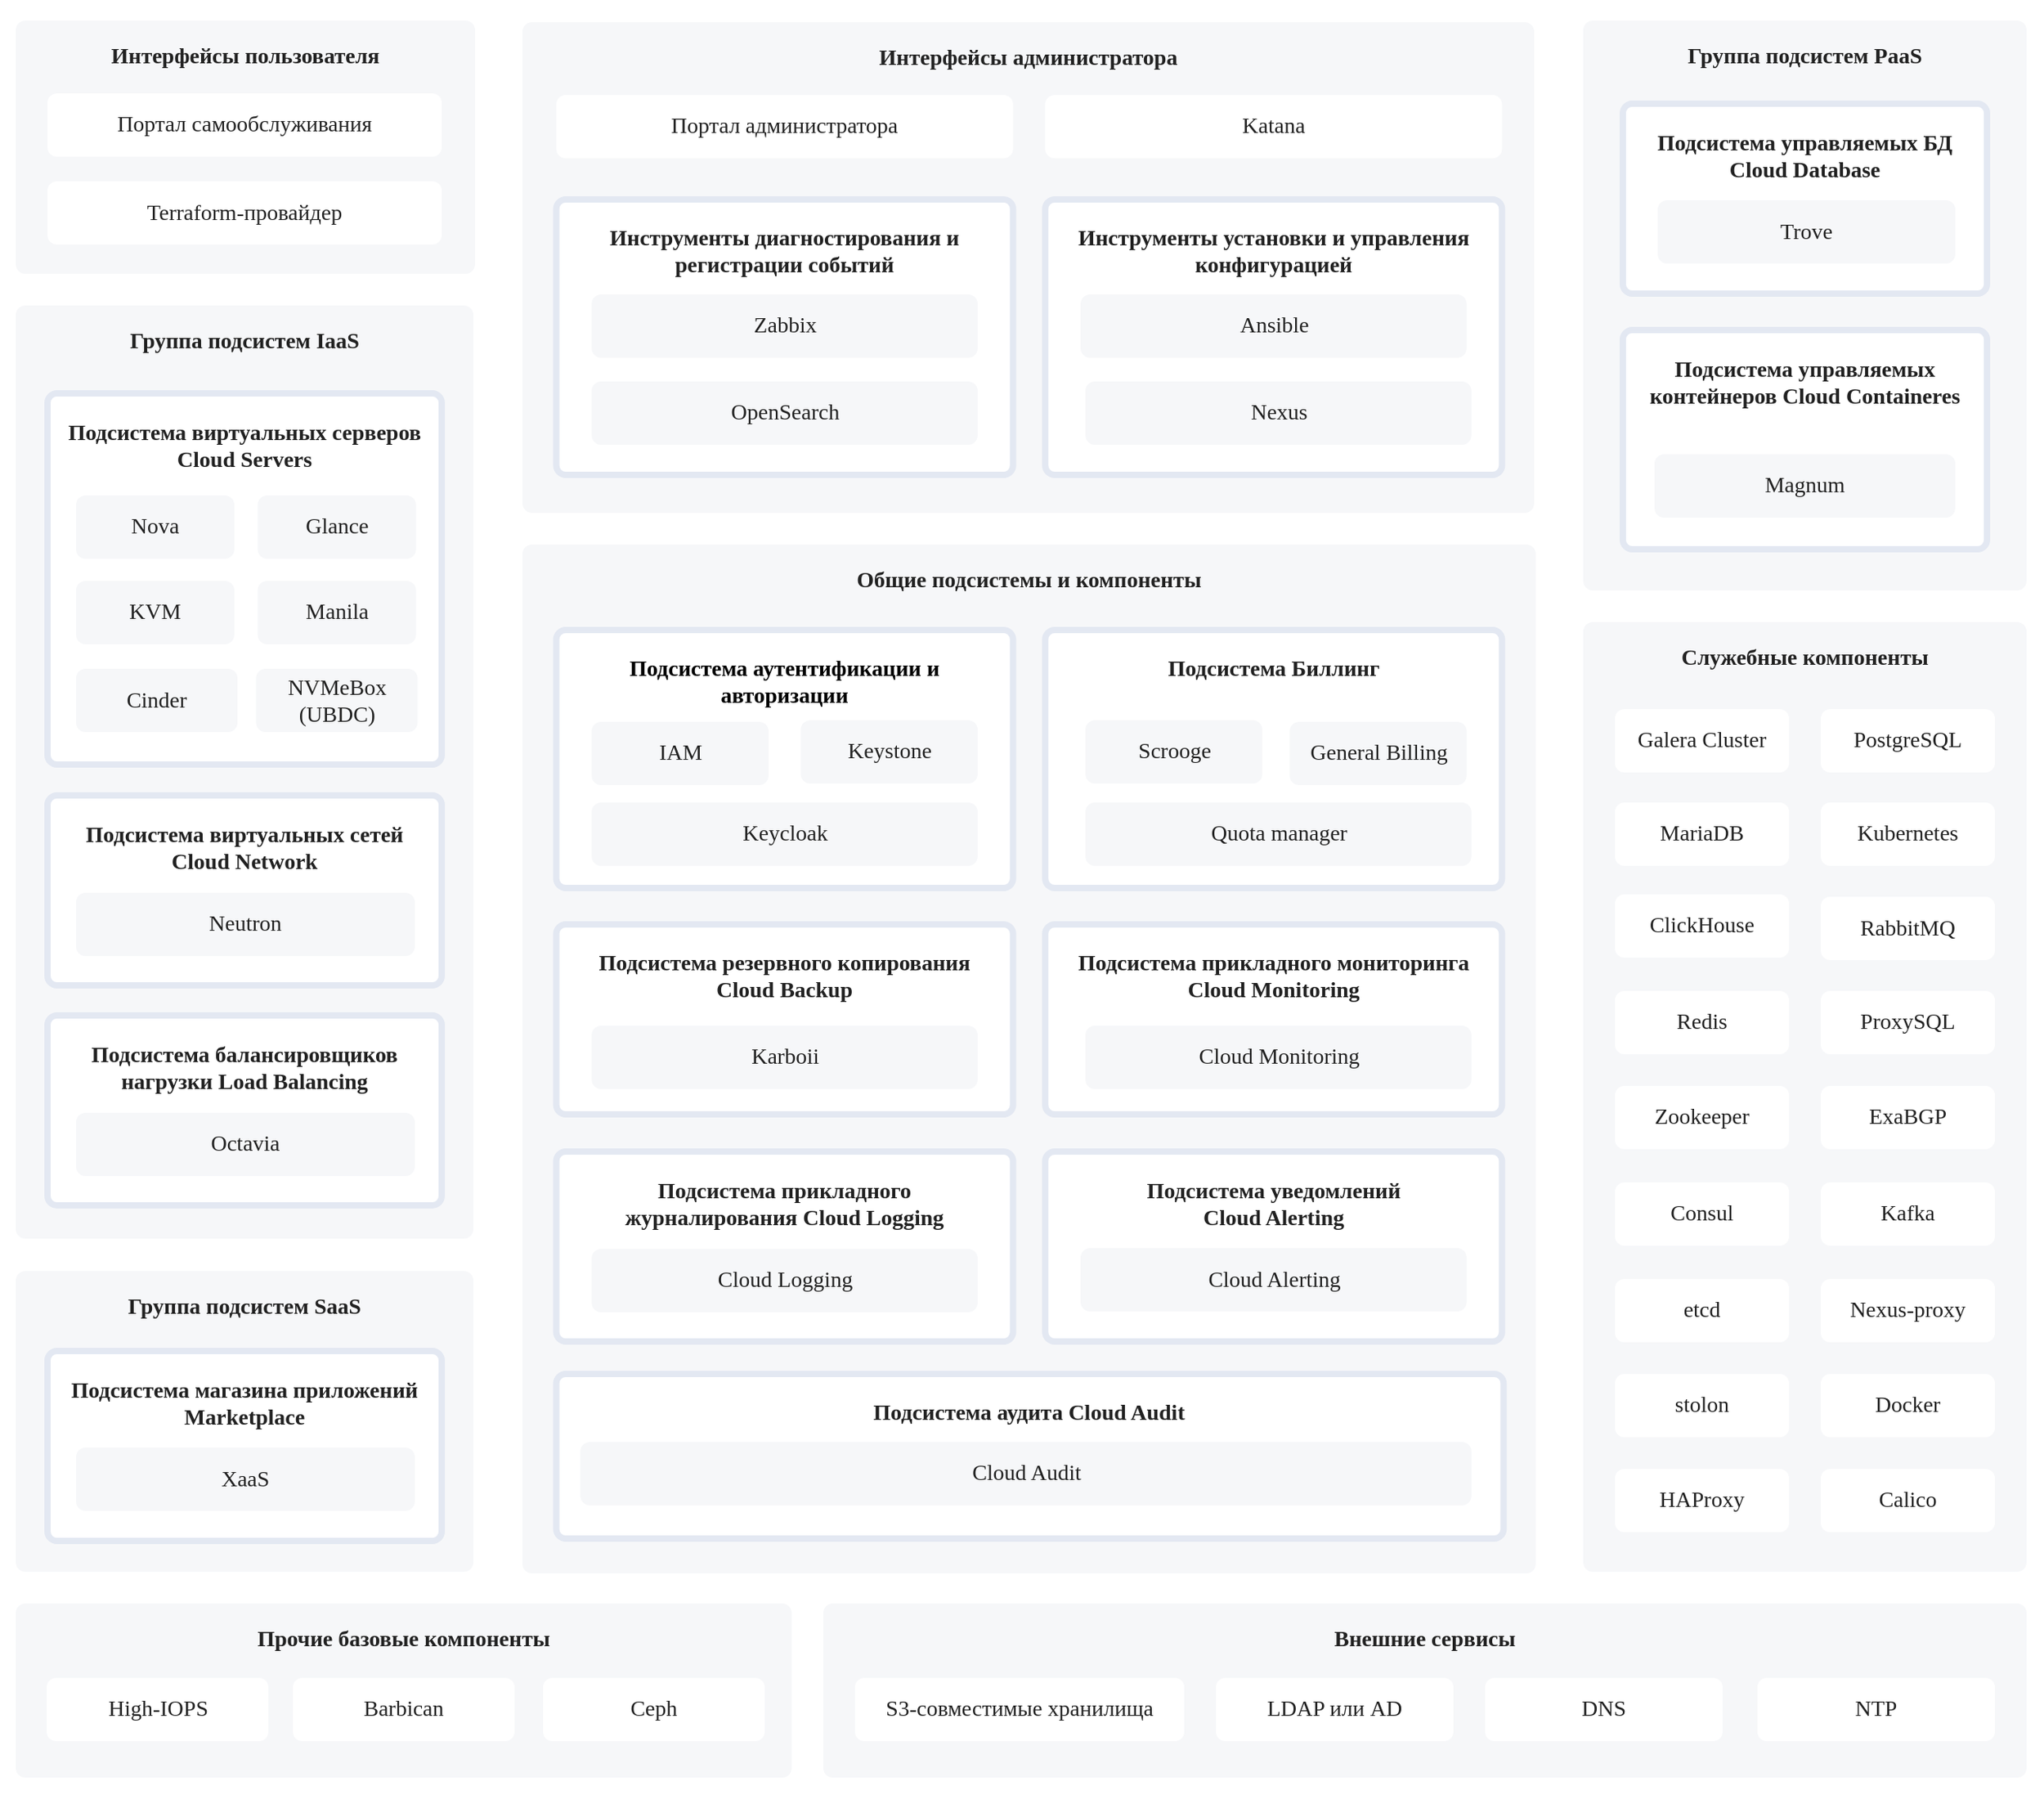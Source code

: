 <mxfile version="26.2.2">
  <diagram name="arch_subsystem" id="bEgJIQBJB0ulJ25TQlFj">
    <mxGraphModel dx="2091" dy="976" grid="1" gridSize="10" guides="1" tooltips="1" connect="1" arrows="1" fold="1" page="1" pageScale="1" pageWidth="827" pageHeight="1169" math="0" shadow="0">
      <root>
        <mxCell id="0" />
        <mxCell id="1" parent="0" />
        <mxCell id="M0U_fAPRPe3ntOn6uzl1-1" value="" style="rounded=1;whiteSpace=wrap;html=1;fontFamily=VK Sans Display;strokeColor=none;arcsize=12;fillColor=#FFFFFF;spacing=0;spacingTop=12;spacingBottom=12;arcSize=12;absoluteArcSize=1;fontSize=14;fontColor=#212121;" parent="1" vertex="1">
          <mxGeometry x="-820" y="27" width="1290" height="1133" as="geometry" />
        </mxCell>
        <mxCell id="M0U_fAPRPe3ntOn6uzl1-3" value="&lt;font style=&quot;font-size: 14px;&quot;&gt;Группа подсистем PaaS&lt;/font&gt;" style="rounded=1;whiteSpace=wrap;html=1;fontFamily=VK Sans Display;strokeColor=none;arcSize=12;fillColor=#F6F7F9;spacing=10;verticalAlign=top;spacingTop=0;spacingLeft=0;spacingBottom=0;fontStyle=1;arcSize=12;absoluteArcSize=1;fontColor=#212121;fontSize=14;" parent="1" vertex="1">
          <mxGeometry x="180" y="40" width="280" height="360" as="geometry" />
        </mxCell>
        <mxCell id="M0U_fAPRPe3ntOn6uzl1-5" value="Служебные компоненты" style="rounded=1;whiteSpace=wrap;html=1;fontFamily=VK Sans Display;strokeColor=none;arcSize=12;fillColor=#F6F7F9;spacing=10;verticalAlign=top;spacingTop=0;spacingLeft=0;spacingBottom=0;fontStyle=1;arcSize=12;absoluteArcSize=1;fontColor=#212121;fontSize=14;" parent="1" vertex="1">
          <mxGeometry x="180" y="420" width="280" height="600" as="geometry" />
        </mxCell>
        <mxCell id="M0U_fAPRPe3ntOn6uzl1-6" value="Подсистема управляемых контейнеров Cloud Containeres" style="rounded=1;whiteSpace=wrap;html=1;fontFamily=VK Sans Display;strokeColor=#E3E8F2;arcSize=12;fillColor=#FFF;spacing=12;verticalAlign=top;spacingTop=0;strokeWidth=4;spacingLeft=0;spacingBottom=0;fontStyle=1;absoluteArcSize=1;fontColor=#212121;fontSize=14;" parent="1" vertex="1">
          <mxGeometry x="205" y="235.5" width="230" height="138.5" as="geometry" />
        </mxCell>
        <mxCell id="M0U_fAPRPe3ntOn6uzl1-7" value="Magnum" style="rounded=1;whiteSpace=wrap;html=1;fontFamily=VK Sans Display;strokeColor=none;arcsize=12;fillColor=#F6F7F9;spacing=0;spacingTop=12;spacingBottom=12;arcSize=12;absoluteArcSize=1;fontColor=#212121;fontSize=14;" parent="1" vertex="1">
          <mxGeometry x="225" y="314" width="190" height="40" as="geometry" />
        </mxCell>
        <mxCell id="M0U_fAPRPe3ntOn6uzl1-8" value="&lt;font style=&quot;font-size: 14px;&quot;&gt;Подсистема управляемых БД Cloud Database&lt;/font&gt;" style="rounded=1;whiteSpace=wrap;html=1;fontFamily=VK Sans Display;strokeColor=#E3E8F2;arcSize=12;fillColor=#FFF;spacing=12;verticalAlign=top;spacingTop=0;strokeWidth=4;spacingLeft=0;spacingBottom=0;fontStyle=1;absoluteArcSize=1;fontColor=#212121;fontSize=14;" parent="1" vertex="1">
          <mxGeometry x="205" y="92.5" width="230" height="120" as="geometry" />
        </mxCell>
        <mxCell id="M0U_fAPRPe3ntOn6uzl1-9" value="Trove" style="rounded=1;whiteSpace=wrap;html=1;fontFamily=VK Sans Display;strokeColor=none;arcsize=12;fillColor=#F6F7F9;spacing=0;spacingTop=12;spacingBottom=12;arcSize=12;absoluteArcSize=1;fontColor=#212121;fontSize=14;" parent="1" vertex="1">
          <mxGeometry x="227" y="153.5" width="188" height="40" as="geometry" />
        </mxCell>
        <mxCell id="M0U_fAPRPe3ntOn6uzl1-47" value="Внешние сервисы" style="rounded=1;whiteSpace=wrap;html=1;fontFamily=VK Sans Display;strokeColor=none;arcsize=12;fillColor=#F6F7F9;spacing=10;verticalAlign=top;spacingTop=0;spacingLeft=0;spacingRight=0;fontStyle=1;arcSize=12;absoluteArcSize=1;fontColor=#212121;fontSize=14;" parent="1" vertex="1">
          <mxGeometry x="-300" y="1040" width="760" height="110" as="geometry" />
        </mxCell>
        <mxCell id="M0U_fAPRPe3ntOn6uzl1-48" value="S3-совместимые хранилища" style="rounded=1;whiteSpace=wrap;html=1;fontFamily=VK Sans Display;strokeColor=none;arcsize=12;fillColor=#FFFFFF;spacing=0;spacingTop=12;spacingBottom=12;arcSize=12;absoluteArcSize=1;fontColor=#212121;fontSize=14;" parent="1" vertex="1">
          <mxGeometry x="-280" y="1087" width="208" height="40" as="geometry" />
        </mxCell>
        <mxCell id="M0U_fAPRPe3ntOn6uzl1-49" value="DNS" style="rounded=1;whiteSpace=wrap;html=1;fontFamily=VK Sans Display;strokeColor=none;arcsize=12;fillColor=#FFF;spacing=0;spacingTop=12;spacingBottom=12;arcSize=12;absoluteArcSize=1;fontColor=#212121;fontSize=14;" parent="1" vertex="1">
          <mxGeometry x="118" y="1087" width="150" height="40" as="geometry" />
        </mxCell>
        <mxCell id="M0U_fAPRPe3ntOn6uzl1-50" value="NTP" style="rounded=1;whiteSpace=wrap;html=1;fontFamily=VK Sans Display;strokeColor=none;arcsize=12;fillColor=#FFF;spacing=0;spacingTop=12;spacingBottom=12;arcSize=12;absoluteArcSize=1;fontColor=#212121;fontSize=14;" parent="1" vertex="1">
          <mxGeometry x="290" y="1087" width="150" height="40" as="geometry" />
        </mxCell>
        <mxCell id="M0U_fAPRPe3ntOn6uzl1-51" value="LDAP или AD" style="rounded=1;whiteSpace=wrap;html=1;fontFamily=VK Sans Display;strokeColor=none;arcsize=12;fillColor=#FFF;spacing=0;spacingTop=12;spacingBottom=12;arcSize=12;absoluteArcSize=1;fontColor=#212121;fontSize=14;" parent="1" vertex="1">
          <mxGeometry x="-52" y="1087" width="150" height="40" as="geometry" />
        </mxCell>
        <mxCell id="HSCpjx_1kupob3eywiSW-16" value="Galera Cluster" style="rounded=1;whiteSpace=wrap;html=1;fontFamily=VK Sans Display;strokeColor=none;arcsize=12;fillColor=#FFF;spacing=0;spacingTop=12;spacingBottom=12;arcSize=12;absoluteArcSize=1;fontColor=#212121;fontSize=14;" parent="1" vertex="1">
          <mxGeometry x="200" y="475" width="110" height="40" as="geometry" />
        </mxCell>
        <mxCell id="HSCpjx_1kupob3eywiSW-17" value="MariaDB" style="rounded=1;whiteSpace=wrap;html=1;fontFamily=VK Sans Display;strokeColor=none;arcsize=12;fillColor=#FFF;spacing=0;spacingTop=12;spacingBottom=12;arcSize=12;absoluteArcSize=1;fontColor=#212121;fontSize=14;" parent="1" vertex="1">
          <mxGeometry x="200" y="534" width="110" height="40" as="geometry" />
        </mxCell>
        <mxCell id="HSCpjx_1kupob3eywiSW-18" value="Kubernetes" style="rounded=1;whiteSpace=wrap;html=1;fontFamily=VK Sans Display;strokeColor=none;arcsize=12;fillColor=#FFF;spacing=0;spacingTop=12;spacingBottom=12;arcSize=12;absoluteArcSize=1;fontColor=#212121;fontSize=14;" parent="1" vertex="1">
          <mxGeometry x="330" y="534" width="110" height="40" as="geometry" />
        </mxCell>
        <mxCell id="HSCpjx_1kupob3eywiSW-19" value="PostgreSQL" style="rounded=1;whiteSpace=wrap;html=1;fontFamily=VK Sans Display;strokeColor=none;arcsize=12;fillColor=#FFF;spacing=0;spacingTop=12;spacingBottom=12;arcSize=12;absoluteArcSize=1;fontColor=#212121;fontSize=14;" parent="1" vertex="1">
          <mxGeometry x="330" y="475" width="110" height="40" as="geometry" />
        </mxCell>
        <mxCell id="HSCpjx_1kupob3eywiSW-20" value="ProxySQL" style="rounded=1;whiteSpace=wrap;html=1;fontFamily=VK Sans Display;strokeColor=none;arcsize=12;fillColor=#FFF;spacing=0;spacingTop=12;spacingBottom=12;arcSize=12;absoluteArcSize=1;fontColor=#212121;fontSize=14;" parent="1" vertex="1">
          <mxGeometry x="330" y="653" width="110" height="40" as="geometry" />
        </mxCell>
        <mxCell id="HSCpjx_1kupob3eywiSW-21" value="ExaBGP" style="rounded=1;whiteSpace=wrap;html=1;fontFamily=VK Sans Display;strokeColor=none;arcsize=12;fillColor=#FFF;spacing=0;spacingTop=12;spacingBottom=12;arcSize=12;absoluteArcSize=1;fontColor=#212121;fontSize=14;" parent="1" vertex="1">
          <mxGeometry x="330" y="713" width="110" height="40" as="geometry" />
        </mxCell>
        <mxCell id="HSCpjx_1kupob3eywiSW-22" value="ClickHouse" style="rounded=1;whiteSpace=wrap;html=1;fontFamily=VK Sans Display;strokeColor=none;arcsize=12;fillColor=#FFF;spacing=0;spacingTop=12;spacingBottom=12;arcSize=12;absoluteArcSize=1;fontColor=#212121;fontSize=14;" parent="1" vertex="1">
          <mxGeometry x="200" y="592" width="110" height="40" as="geometry" />
        </mxCell>
        <mxCell id="HSCpjx_1kupob3eywiSW-23" value="Redis" style="rounded=1;whiteSpace=wrap;html=1;fontFamily=VK Sans Display;strokeColor=none;arcsize=12;fillColor=#FFF;spacing=0;spacingTop=12;spacingBottom=12;arcSize=12;absoluteArcSize=1;fontColor=#212121;fontSize=14;" parent="1" vertex="1">
          <mxGeometry x="200" y="653" width="110" height="40" as="geometry" />
        </mxCell>
        <mxCell id="HSCpjx_1kupob3eywiSW-25" value="stolon" style="rounded=1;whiteSpace=wrap;html=1;fontFamily=VK Sans Display;strokeColor=none;arcsize=12;fillColor=#FFF;spacing=0;spacingTop=12;spacingBottom=12;arcSize=12;absoluteArcSize=1;fontColor=#212121;fontSize=14;" parent="1" vertex="1">
          <mxGeometry x="200" y="895" width="110" height="40" as="geometry" />
        </mxCell>
        <mxCell id="HSCpjx_1kupob3eywiSW-26" value="RabbitMQ" style="rounded=1;whiteSpace=wrap;html=1;fontFamily=VK Sans Display;strokeColor=none;arcsize=12;fillColor=#FFF;spacing=0;spacingTop=12;spacingBottom=12;arcSize=12;absoluteArcSize=1;fontColor=#212121;fontSize=14;" parent="1" vertex="1">
          <mxGeometry x="330" y="593.5" width="110" height="40" as="geometry" />
        </mxCell>
        <mxCell id="HSCpjx_1kupob3eywiSW-27" value="Kafka" style="rounded=1;whiteSpace=wrap;html=1;fontFamily=VK Sans Display;strokeColor=none;arcsize=12;fillColor=#FFF;spacing=0;spacingTop=12;spacingBottom=12;arcSize=12;absoluteArcSize=1;fontColor=#212121;fontSize=14;" parent="1" vertex="1">
          <mxGeometry x="330" y="774" width="110" height="40" as="geometry" />
        </mxCell>
        <mxCell id="HSCpjx_1kupob3eywiSW-28" value="etcd" style="rounded=1;whiteSpace=wrap;html=1;fontFamily=VK Sans Display;strokeColor=none;arcsize=12;fillColor=#FFF;spacing=0;spacingTop=12;spacingBottom=12;arcSize=12;absoluteArcSize=1;fontColor=#212121;fontSize=14;" parent="1" vertex="1">
          <mxGeometry x="200" y="835" width="110" height="40" as="geometry" />
        </mxCell>
        <mxCell id="HSCpjx_1kupob3eywiSW-29" value="Zookeeper" style="rounded=1;whiteSpace=wrap;html=1;fontFamily=VK Sans Display;strokeColor=none;arcsize=12;fillColor=#FFF;spacing=0;spacingTop=12;spacingBottom=12;arcSize=12;absoluteArcSize=1;fontColor=#212121;fontSize=14;" parent="1" vertex="1">
          <mxGeometry x="200" y="713" width="110" height="40" as="geometry" />
        </mxCell>
        <mxCell id="HSCpjx_1kupob3eywiSW-30" value="Consul" style="rounded=1;whiteSpace=wrap;html=1;fontFamily=VK Sans Display;strokeColor=none;arcsize=12;fillColor=#FFF;spacing=0;spacingTop=12;spacingBottom=12;arcSize=12;absoluteArcSize=1;fontColor=#212121;fontSize=14;" parent="1" vertex="1">
          <mxGeometry x="200" y="774" width="110" height="40" as="geometry" />
        </mxCell>
        <mxCell id="HSCpjx_1kupob3eywiSW-31" value="Calico" style="rounded=1;whiteSpace=wrap;html=1;fontFamily=VK Sans Display;strokeColor=none;arcsize=12;fillColor=#FFF;spacing=0;spacingTop=12;spacingBottom=12;arcSize=12;absoluteArcSize=1;fontColor=#212121;fontSize=14;" parent="1" vertex="1">
          <mxGeometry x="330" y="955" width="110" height="40" as="geometry" />
        </mxCell>
        <mxCell id="HSCpjx_1kupob3eywiSW-32" value="HAProxy" style="rounded=1;whiteSpace=wrap;html=1;fontFamily=VK Sans Display;strokeColor=none;arcsize=12;fillColor=#FFF;spacing=0;spacingTop=12;spacingBottom=12;arcSize=12;absoluteArcSize=1;fontColor=#212121;fontSize=14;" parent="1" vertex="1">
          <mxGeometry x="200" y="955" width="110" height="40" as="geometry" />
        </mxCell>
        <mxCell id="HSCpjx_1kupob3eywiSW-33" value="Nexus-proxy" style="rounded=1;whiteSpace=wrap;html=1;fontFamily=VK Sans Display;strokeColor=none;arcsize=12;fillColor=#FFF;spacing=0;spacingTop=12;spacingBottom=12;arcSize=12;absoluteArcSize=1;fontColor=#212121;fontSize=14;" parent="1" vertex="1">
          <mxGeometry x="330" y="835" width="110" height="40" as="geometry" />
        </mxCell>
        <mxCell id="HSCpjx_1kupob3eywiSW-34" value="Docker" style="rounded=1;whiteSpace=wrap;html=1;fontFamily=VK Sans Display;strokeColor=none;arcsize=12;fillColor=#FFF;spacing=0;spacingTop=12;spacingBottom=12;arcSize=12;absoluteArcSize=1;fontColor=#212121;fontSize=14;" parent="1" vertex="1">
          <mxGeometry x="330" y="895" width="110" height="40" as="geometry" />
        </mxCell>
        <mxCell id="HSCpjx_1kupob3eywiSW-36" value="Прочие базовые компоненты" style="rounded=1;whiteSpace=wrap;html=1;fontFamily=VK Sans Display;strokeColor=none;arcsize=12;fillColor=#F6F7F9;spacing=10;verticalAlign=top;spacingTop=0;spacingLeft=0;spacingRight=0;fontStyle=1;arcSize=12;absoluteArcSize=1;fontColor=#212121;fontSize=14;" parent="1" vertex="1">
          <mxGeometry x="-810" y="1040" width="490" height="110" as="geometry" />
        </mxCell>
        <mxCell id="HSCpjx_1kupob3eywiSW-38" value="Ceph" style="rounded=1;whiteSpace=wrap;html=1;fontFamily=VK Sans Display;strokeColor=none;arcsize=12;fillColor=#FFF;spacing=0;spacingTop=12;spacingBottom=12;arcSize=12;absoluteArcSize=1;fontColor=#212121;fontSize=14;" parent="1" vertex="1">
          <mxGeometry x="-477" y="1087" width="140" height="40" as="geometry" />
        </mxCell>
        <mxCell id="HSCpjx_1kupob3eywiSW-39" value="Barbican" style="rounded=1;whiteSpace=wrap;html=1;fontFamily=VK Sans Display;strokeColor=none;arcsize=12;fillColor=#FFF;spacing=0;spacingTop=12;spacingBottom=12;arcSize=12;absoluteArcSize=1;fontColor=#212121;fontSize=14;" parent="1" vertex="1">
          <mxGeometry x="-635" y="1087" width="140" height="40" as="geometry" />
        </mxCell>
        <mxCell id="HSCpjx_1kupob3eywiSW-40" value="High-IOPS" style="rounded=1;whiteSpace=wrap;html=1;fontFamily=VK Sans Display;strokeColor=none;arcsize=12;fillColor=#FFF;spacing=0;spacingTop=12;spacingBottom=12;arcSize=12;absoluteArcSize=1;fontColor=#212121;fontSize=14;" parent="1" vertex="1">
          <mxGeometry x="-790.5" y="1087" width="140" height="40" as="geometry" />
        </mxCell>
        <mxCell id="OGmGw-JFpFQufqQvP5q8-1" value="" style="group" parent="1" vertex="1" connectable="0">
          <mxGeometry x="-810" y="40" width="290" height="980" as="geometry" />
        </mxCell>
        <mxCell id="M0U_fAPRPe3ntOn6uzl1-4" value="&lt;font style=&quot;font-size: 14px;&quot;&gt;Группа подсистем IaaS&lt;/font&gt;" style="rounded=1;whiteSpace=wrap;html=1;fontFamily=VK Sans Display;strokeColor=none;arcSize=12;fillColor=#F6F7F9;spacing=10;verticalAlign=top;spacingTop=0;spacingLeft=0;spacingBottom=0;fontStyle=1;arcSize=12;absoluteArcSize=1;fontColor=#212121;fontSize=14;" parent="OGmGw-JFpFQufqQvP5q8-1" vertex="1">
          <mxGeometry y="180" width="289" height="589.5" as="geometry" />
        </mxCell>
        <mxCell id="M0U_fAPRPe3ntOn6uzl1-10" value="Подсистема виртуальных серверов Cloud Servers" style="rounded=1;whiteSpace=wrap;html=1;fontFamily=VK Sans Display;strokeColor=#E3E8F2;arcSize=12;fillColor=#FFF;spacing=12;verticalAlign=top;spacingTop=0;strokeWidth=4;spacingLeft=0;spacingBottom=0;fontStyle=1;absoluteArcSize=1;fontColor=#212121;fontSize=14;" parent="OGmGw-JFpFQufqQvP5q8-1" vertex="1">
          <mxGeometry x="20" y="235.5" width="249" height="234.5" as="geometry" />
        </mxCell>
        <mxCell id="M0U_fAPRPe3ntOn6uzl1-11" value="Nova" style="rounded=1;whiteSpace=wrap;html=1;fontFamily=VK Sans Display;strokeColor=none;arcsize=12;fillColor=#F6F7F9;spacing=0;spacingTop=12;spacingBottom=12;arcSize=12;absoluteArcSize=1;fontColor=#212121;fontSize=14;" parent="OGmGw-JFpFQufqQvP5q8-1" vertex="1">
          <mxGeometry x="38" y="300" width="100" height="40" as="geometry" />
        </mxCell>
        <mxCell id="M0U_fAPRPe3ntOn6uzl1-12" value="KVM" style="rounded=1;whiteSpace=wrap;html=1;fontFamily=VK Sans Display;strokeColor=none;arcsize=12;fillColor=#F6F7F9;spacing=0;spacingTop=12;spacingBottom=12;arcSize=12;absoluteArcSize=1;fontColor=#212121;fontSize=14;" parent="OGmGw-JFpFQufqQvP5q8-1" vertex="1">
          <mxGeometry x="38" y="354" width="100" height="40" as="geometry" />
        </mxCell>
        <mxCell id="M0U_fAPRPe3ntOn6uzl1-13" value="Подсистема виртуальных сетей Cloud Network" style="rounded=1;whiteSpace=wrap;html=1;fontFamily=VK Sans Display;strokeColor=#E3E8F2;arcSize=12;fillColor=#FFF;spacing=12;verticalAlign=top;spacingTop=0;strokeWidth=4;spacingLeft=0;spacingBottom=0;fontStyle=1;absoluteArcSize=1;fontColor=#212121;fontSize=14;" parent="OGmGw-JFpFQufqQvP5q8-1" vertex="1">
          <mxGeometry x="20" y="489.5" width="249" height="120" as="geometry" />
        </mxCell>
        <mxCell id="M0U_fAPRPe3ntOn6uzl1-14" value="Cinder" style="rounded=1;whiteSpace=wrap;html=1;fontFamily=VK Sans Display;strokeColor=none;arcsize=12;fillColor=#F6F7F9;spacing=0;spacingTop=12;spacingBottom=12;arcSize=12;absoluteArcSize=1;fontColor=#212121;fontSize=14;" parent="OGmGw-JFpFQufqQvP5q8-1" vertex="1">
          <mxGeometry x="38" y="409.5" width="102" height="40" as="geometry" />
        </mxCell>
        <mxCell id="M0U_fAPRPe3ntOn6uzl1-17" value="Подсистема балансировщиков нагрузки Load Balancing" style="rounded=1;whiteSpace=wrap;html=1;fontFamily=VK Sans Display;strokeColor=#E3E8F2;arcSize=12;fillColor=#FFF;spacing=12;verticalAlign=top;spacingTop=0;strokeWidth=4;spacingLeft=0;spacingBottom=0;fontStyle=1;absoluteArcSize=1;fontColor=#212121;fontSize=14;" parent="OGmGw-JFpFQufqQvP5q8-1" vertex="1">
          <mxGeometry x="20" y="628.5" width="249" height="120" as="geometry" />
        </mxCell>
        <mxCell id="M0U_fAPRPe3ntOn6uzl1-18" value="Neutron" style="rounded=1;whiteSpace=wrap;html=1;fontFamily=VK Sans Display;strokeColor=none;arcsize=12;fillColor=#F6F7F9;spacing=0;spacingTop=12;spacingBottom=12;arcSize=12;absoluteArcSize=1;fontColor=#212121;fontSize=14;" parent="OGmGw-JFpFQufqQvP5q8-1" vertex="1">
          <mxGeometry x="38" y="551" width="214" height="40" as="geometry" />
        </mxCell>
        <mxCell id="M0U_fAPRPe3ntOn6uzl1-33" value="&lt;font style=&quot;font-size: 14px;&quot;&gt;Интерфейсы пользователя&lt;/font&gt;" style="rounded=1;whiteSpace=wrap;html=1;fontFamily=VK Sans Display;strokeColor=none;arcSize=12;fillColor=#F6F7F9;spacing=10;verticalAlign=top;spacingTop=0;spacingLeft=0;spacingBottom=0;fontStyle=1;arcSize=12;absoluteArcSize=1;fontColor=#212121;fontSize=14;" parent="OGmGw-JFpFQufqQvP5q8-1" vertex="1">
          <mxGeometry width="290" height="160" as="geometry" />
        </mxCell>
        <mxCell id="M0U_fAPRPe3ntOn6uzl1-35" value="Портал самообслуживания" style="rounded=1;whiteSpace=wrap;html=1;fontFamily=VK Sans Display;strokeColor=none;arcsize=12;fillColor=#FFFFFF;spacing=0;spacingTop=12;spacingBottom=12;arcSize=12;absoluteArcSize=1;fontColor=#212121;fontSize=14;" parent="OGmGw-JFpFQufqQvP5q8-1" vertex="1">
          <mxGeometry x="20" y="46" width="249" height="40" as="geometry" />
        </mxCell>
        <mxCell id="M0U_fAPRPe3ntOn6uzl1-36" value="Terraform-провайдер" style="rounded=1;whiteSpace=wrap;html=1;fontFamily=VK Sans Display;strokeColor=none;arcsize=12;fillColor=#FFFFFF;spacing=0;spacingTop=12;spacingBottom=12;arcSize=12;absoluteArcSize=1;fontColor=#212121;fontSize=14;" parent="OGmGw-JFpFQufqQvP5q8-1" vertex="1">
          <mxGeometry x="20" y="101.5" width="249" height="40" as="geometry" />
        </mxCell>
        <mxCell id="M0U_fAPRPe3ntOn6uzl1-52" value="&lt;font style=&quot;font-size: 14px;&quot;&gt;Группа подсистем SaaS&lt;/font&gt;" style="rounded=1;whiteSpace=wrap;html=1;fontFamily=VK Sans Display;strokeColor=none;arcSize=12;fillColor=#F6F7F9;spacing=10;verticalAlign=top;spacingTop=0;spacingLeft=0;spacingBottom=0;fontStyle=1;arcSize=12;absoluteArcSize=1;fontColor=#212121;fontSize=14;" parent="OGmGw-JFpFQufqQvP5q8-1" vertex="1">
          <mxGeometry y="790" width="289" height="190" as="geometry" />
        </mxCell>
        <mxCell id="M0U_fAPRPe3ntOn6uzl1-53" value="Подсистема магазина приложений Marketplace" style="rounded=1;whiteSpace=wrap;html=1;fontFamily=VK Sans Display;strokeColor=#E3E8F2;arcSize=12;fillColor=#FFF;spacing=12;verticalAlign=top;spacingTop=0;strokeWidth=4;spacingLeft=0;spacingBottom=0;fontStyle=1;absoluteArcSize=1;fontColor=#212121;fontSize=14;" parent="OGmGw-JFpFQufqQvP5q8-1" vertex="1">
          <mxGeometry x="20" y="840.5" width="249" height="120" as="geometry" />
        </mxCell>
        <mxCell id="M0U_fAPRPe3ntOn6uzl1-54" value="XaaS" style="rounded=1;whiteSpace=wrap;html=1;fontFamily=VK Sans Display;strokeColor=none;arcsize=12;fillColor=#F6F7F9;spacing=0;spacingTop=12;spacingBottom=12;arcSize=12;absoluteArcSize=1;fontColor=#212121;fontSize=14;" parent="OGmGw-JFpFQufqQvP5q8-1" vertex="1">
          <mxGeometry x="38" y="901.5" width="214" height="40" as="geometry" />
        </mxCell>
        <mxCell id="M0U_fAPRPe3ntOn6uzl1-58" value="Octavia" style="rounded=1;whiteSpace=wrap;html=1;fontFamily=VK Sans Display;strokeColor=none;arcsize=12;fillColor=#F6F7F9;spacing=0;spacingTop=12;spacingBottom=12;arcSize=12;absoluteArcSize=1;fontColor=#212121;fontSize=14;" parent="OGmGw-JFpFQufqQvP5q8-1" vertex="1">
          <mxGeometry x="38" y="690" width="214" height="40" as="geometry" />
        </mxCell>
        <mxCell id="HSCpjx_1kupob3eywiSW-1" value="Glance" style="rounded=1;whiteSpace=wrap;html=1;fontFamily=VK Sans Display;strokeColor=none;arcsize=12;fillColor=#F6F7F9;spacing=0;spacingTop=12;spacingBottom=12;arcSize=12;absoluteArcSize=1;fontColor=#212121;fontSize=14;" parent="OGmGw-JFpFQufqQvP5q8-1" vertex="1">
          <mxGeometry x="152.75" y="300" width="100" height="40" as="geometry" />
        </mxCell>
        <mxCell id="HSCpjx_1kupob3eywiSW-2" value="Manila" style="rounded=1;whiteSpace=wrap;html=1;fontFamily=VK Sans Display;strokeColor=none;arcsize=12;fillColor=#F6F7F9;spacing=0;spacingTop=12;spacingBottom=12;arcSize=12;absoluteArcSize=1;fontColor=#212121;fontSize=14;" parent="OGmGw-JFpFQufqQvP5q8-1" vertex="1">
          <mxGeometry x="152.75" y="354" width="100" height="40" as="geometry" />
        </mxCell>
        <mxCell id="7YFvNzvFWxX8P1oIOSRV-1" value="NVMeBox (UBDC)" style="rounded=1;whiteSpace=wrap;html=1;fontFamily=VK Sans Display;strokeColor=none;arcsize=12;fillColor=#F6F7F9;spacing=0;spacingTop=12;spacingBottom=12;arcSize=12;absoluteArcSize=1;fontColor=#212121;fontSize=14;" parent="OGmGw-JFpFQufqQvP5q8-1" vertex="1">
          <mxGeometry x="151.75" y="409.5" width="102" height="40" as="geometry" />
        </mxCell>
        <mxCell id="OGmGw-JFpFQufqQvP5q8-2" value="" style="group" parent="1" vertex="1" connectable="0">
          <mxGeometry x="-490" y="41" width="640" height="980" as="geometry" />
        </mxCell>
        <mxCell id="HSCpjx_1kupob3eywiSW-3" value="Общие подсистемы и компоненты" style="rounded=1;whiteSpace=wrap;html=1;fontFamily=VK Sans Display;strokeColor=none;arcSize=12;fillColor=#F6F7F9;spacing=10;verticalAlign=top;spacingTop=0;spacingLeft=0;spacingBottom=0;fontStyle=1;arcSize=12;absoluteArcSize=1;fontColor=#212121;fontSize=14;" parent="OGmGw-JFpFQufqQvP5q8-2" vertex="1">
          <mxGeometry y="330" width="640" height="650" as="geometry" />
        </mxCell>
        <mxCell id="M0U_fAPRPe3ntOn6uzl1-2" value="&lt;font style=&quot;font-size: 14px;&quot;&gt;Интерфейсы администратора&lt;/font&gt;" style="rounded=1;whiteSpace=wrap;html=1;fontFamily=VK Sans Display;strokeColor=none;arcSize=12;fillColor=#F6F7F9;spacing=10;verticalAlign=top;spacingTop=0;spacingLeft=0;spacingBottom=0;fontStyle=1;arcSize=12;absoluteArcSize=1;fontColor=#212121;fontSize=14;" parent="OGmGw-JFpFQufqQvP5q8-2" vertex="1">
          <mxGeometry width="638.984" height="310" as="geometry" />
        </mxCell>
        <mxCell id="M0U_fAPRPe3ntOn6uzl1-24" value="Подсистема Биллинг" style="rounded=1;whiteSpace=wrap;html=1;fontFamily=VK Sans Display;strokeColor=#E3E8F2;arcSize=12;fillColor=#FFF;spacing=12;verticalAlign=top;spacingTop=0;strokeWidth=4;spacingLeft=0;spacingBottom=0;fontStyle=1;absoluteArcSize=1;fontColor=#212121;fontSize=14;" parent="OGmGw-JFpFQufqQvP5q8-2" vertex="1">
          <mxGeometry x="330.16" y="384" width="288.51" height="163" as="geometry" />
        </mxCell>
        <mxCell id="M0U_fAPRPe3ntOn6uzl1-25" value="Scrooge" style="rounded=1;whiteSpace=wrap;html=1;fontFamily=VK Sans Display;strokeColor=none;arcsize=12;fillColor=#F6F7F9;spacing=0;spacingTop=12;spacingBottom=12;arcSize=12;absoluteArcSize=1;fontColor=#212121;fontSize=14;" parent="OGmGw-JFpFQufqQvP5q8-2" vertex="1">
          <mxGeometry x="355.556" y="441" width="111.746" height="40" as="geometry" />
        </mxCell>
        <mxCell id="M0U_fAPRPe3ntOn6uzl1-26" value="General Billing" style="rounded=1;whiteSpace=wrap;html=1;fontFamily=VK Sans Display;strokeColor=none;arcsize=12;fillColor=#F6F7F9;spacing=0;spacingTop=12;spacingBottom=12;arcSize=12;absoluteArcSize=1;fontColor=#212121;fontSize=14;" parent="OGmGw-JFpFQufqQvP5q8-2" vertex="1">
          <mxGeometry x="484.571" y="442" width="111.746" height="40" as="geometry" />
        </mxCell>
        <mxCell id="M0U_fAPRPe3ntOn6uzl1-27" value="&lt;font style=&quot;color: rgb(0, 0, 0);&quot; face=&quot;VK Sans Display&quot;&gt;Подсистема&amp;nbsp;&lt;span style=&quot;caret-color: rgb(23, 43, 77); text-align: start; background-color: rgb(255, 255, 255);&quot;&gt;аутентификации и авторизации&lt;/span&gt;&lt;/font&gt;" style="rounded=1;whiteSpace=wrap;html=1;fontFamily=VK Sans Display;strokeColor=#E3E8F2;arcSize=12;fillColor=#FFF;spacing=12;verticalAlign=top;spacingTop=0;strokeWidth=4;spacingLeft=0;spacingBottom=0;fontStyle=1;absoluteArcSize=1;fontColor=#212121;fontSize=14;" parent="OGmGw-JFpFQufqQvP5q8-2" vertex="1">
          <mxGeometry x="21.33" y="384" width="288.51" height="163" as="geometry" />
        </mxCell>
        <mxCell id="M0U_fAPRPe3ntOn6uzl1-28" value="IAM" style="rounded=1;whiteSpace=wrap;html=1;fontFamily=VK Sans Display;strokeColor=none;arcsize=12;fillColor=#F6F7F9;spacing=0;spacingTop=12;spacingBottom=12;arcSize=12;absoluteArcSize=1;fontColor=#212121;fontSize=14;" parent="OGmGw-JFpFQufqQvP5q8-2" vertex="1">
          <mxGeometry x="43.683" y="442" width="111.746" height="40" as="geometry" />
        </mxCell>
        <mxCell id="M0U_fAPRPe3ntOn6uzl1-29" value="Keystone" style="rounded=1;whiteSpace=wrap;html=1;fontFamily=VK Sans Display;strokeColor=none;arcsize=12;fillColor=#F6F7F9;spacing=0;spacingTop=12;spacingBottom=12;arcSize=12;absoluteArcSize=1;fontColor=#212121;fontSize=14;" parent="OGmGw-JFpFQufqQvP5q8-2" vertex="1">
          <mxGeometry x="175.746" y="441" width="111.746" height="40" as="geometry" />
        </mxCell>
        <mxCell id="M0U_fAPRPe3ntOn6uzl1-30" value="Keycloak" style="rounded=1;whiteSpace=wrap;html=1;fontFamily=VK Sans Display;strokeColor=none;arcsize=12;fillColor=#F6F7F9;spacing=0;spacingTop=12;spacingBottom=12;arcSize=12;absoluteArcSize=1;fontColor=#212121;fontSize=14;" parent="OGmGw-JFpFQufqQvP5q8-2" vertex="1">
          <mxGeometry x="43.683" y="493" width="243.81" height="40" as="geometry" />
        </mxCell>
        <mxCell id="M0U_fAPRPe3ntOn6uzl1-31" value="Подсистема резервного копирования Cloud Backup" style="rounded=1;whiteSpace=wrap;html=1;fontFamily=VK Sans Display;strokeColor=#E3E8F2;arcSize=12;fillColor=#FFF;spacing=12;verticalAlign=top;spacingTop=0;strokeWidth=4;spacingLeft=0;spacingBottom=0;fontStyle=1;absoluteArcSize=1;fontColor=#212121;fontSize=14;" parent="OGmGw-JFpFQufqQvP5q8-2" vertex="1">
          <mxGeometry x="21.333" y="570" width="288.508" height="120" as="geometry" />
        </mxCell>
        <mxCell id="M0U_fAPRPe3ntOn6uzl1-32" value="Karboii" style="rounded=1;whiteSpace=wrap;html=1;fontFamily=VK Sans Display;strokeColor=none;arcsize=12;fillColor=#F6F7F9;spacing=0;spacingTop=12;spacingBottom=12;arcSize=12;absoluteArcSize=1;fontColor=#212121;fontSize=14;" parent="OGmGw-JFpFQufqQvP5q8-2" vertex="1">
          <mxGeometry x="43.683" y="634" width="243.81" height="40" as="geometry" />
        </mxCell>
        <mxCell id="M0U_fAPRPe3ntOn6uzl1-38" value="Портал администратора" style="rounded=1;whiteSpace=wrap;html=1;fontFamily=VK Sans Display;strokeColor=none;arcsize=12;fillColor=#FFFFFF;spacing=0;spacingTop=12;spacingBottom=12;arcSize=12;absoluteArcSize=1;fontColor=#212121;fontSize=14;" parent="OGmGw-JFpFQufqQvP5q8-2" vertex="1">
          <mxGeometry x="21.333" y="46" width="288.508" height="40" as="geometry" />
        </mxCell>
        <mxCell id="M0U_fAPRPe3ntOn6uzl1-39" value="Инструменты установки и управления конфигурацией" style="rounded=1;whiteSpace=wrap;html=1;fontFamily=VK Sans Display;strokeColor=#E3E8F2;arcSize=12;fillColor=#FFF;spacing=12;verticalAlign=top;spacingTop=0;strokeWidth=4;spacingLeft=0;spacingBottom=0;fontStyle=1;absoluteArcSize=1;fontColor=#212121;fontSize=14;" parent="OGmGw-JFpFQufqQvP5q8-2" vertex="1">
          <mxGeometry x="330.159" y="112" width="288.508" height="174" as="geometry" />
        </mxCell>
        <mxCell id="M0U_fAPRPe3ntOn6uzl1-40" value="Nexus" style="rounded=1;whiteSpace=wrap;html=1;fontFamily=VK Sans Display;strokeColor=none;arcsize=12;fillColor=#F6F7F9;spacing=0;spacingTop=12;spacingBottom=12;arcSize=12;absoluteArcSize=1;fontColor=#212121;fontSize=14;" parent="OGmGw-JFpFQufqQvP5q8-2" vertex="1">
          <mxGeometry x="355.556" y="227" width="243.81" height="40" as="geometry" />
        </mxCell>
        <mxCell id="M0U_fAPRPe3ntOn6uzl1-41" value="Ansible" style="rounded=1;whiteSpace=wrap;html=1;fontFamily=VK Sans Display;strokeColor=none;arcsize=12;fillColor=#F6F7F9;spacing=0;spacingTop=12;spacingBottom=12;arcSize=12;absoluteArcSize=1;fontColor=#212121;fontSize=14;" parent="OGmGw-JFpFQufqQvP5q8-2" vertex="1">
          <mxGeometry x="352.508" y="172" width="243.81" height="40" as="geometry" />
        </mxCell>
        <mxCell id="M0U_fAPRPe3ntOn6uzl1-42" value="Инструменты диагностирования и регистрации событий" style="rounded=1;whiteSpace=wrap;html=1;fontFamily=VK Sans Display;strokeColor=#E3E8F2;arcSize=12;fillColor=#FFF;spacing=12;verticalAlign=top;spacingTop=0;strokeWidth=4;spacingLeft=0;spacingBottom=0;fontStyle=1;absoluteArcSize=1;fontColor=#212121;fontSize=14;" parent="OGmGw-JFpFQufqQvP5q8-2" vertex="1">
          <mxGeometry x="21.333" y="112" width="288.508" height="174" as="geometry" />
        </mxCell>
        <mxCell id="M0U_fAPRPe3ntOn6uzl1-43" value="Zabbix" style="rounded=1;whiteSpace=wrap;html=1;fontFamily=VK Sans Display;strokeColor=none;arcsize=12;fillColor=#F6F7F9;spacing=0;spacingTop=12;spacingBottom=12;arcSize=12;absoluteArcSize=1;fontColor=#212121;fontSize=14;" parent="OGmGw-JFpFQufqQvP5q8-2" vertex="1">
          <mxGeometry x="43.683" y="172" width="243.81" height="40" as="geometry" />
        </mxCell>
        <mxCell id="M0U_fAPRPe3ntOn6uzl1-44" value="OpenSearch" style="rounded=1;whiteSpace=wrap;html=1;fontFamily=VK Sans Display;strokeColor=none;arcsize=12;fillColor=#F6F7F9;spacing=0;spacingTop=12;spacingBottom=12;arcSize=12;absoluteArcSize=1;fontColor=#212121;fontSize=14;" parent="OGmGw-JFpFQufqQvP5q8-2" vertex="1">
          <mxGeometry x="43.683" y="227" width="243.81" height="40" as="geometry" />
        </mxCell>
        <mxCell id="M0U_fAPRPe3ntOn6uzl1-45" value="Katana" style="rounded=1;whiteSpace=wrap;html=1;fontFamily=VK Sans Display;strokeColor=none;arcsize=12;fillColor=#FFFFFF;spacing=0;spacingTop=12;spacingBottom=12;arcSize=12;absoluteArcSize=1;fontColor=#212121;fontSize=14;" parent="OGmGw-JFpFQufqQvP5q8-2" vertex="1">
          <mxGeometry x="330.159" y="46" width="288.508" height="40" as="geometry" />
        </mxCell>
        <mxCell id="M0U_fAPRPe3ntOn6uzl1-46" value="Quota manager" style="rounded=1;whiteSpace=wrap;html=1;fontFamily=VK Sans Display;strokeColor=none;arcsize=12;fillColor=#F6F7F9;spacing=0;spacingTop=12;spacingBottom=12;arcSize=12;absoluteArcSize=1;fontColor=#212121;fontSize=14;" parent="OGmGw-JFpFQufqQvP5q8-2" vertex="1">
          <mxGeometry x="355.556" y="493" width="243.81" height="40" as="geometry" />
        </mxCell>
        <mxCell id="HSCpjx_1kupob3eywiSW-8" value="Подсистема прикладного мониторинга Cloud Monitoring" style="rounded=1;whiteSpace=wrap;html=1;fontFamily=VK Sans Display;strokeColor=#E3E8F2;arcSize=12;fillColor=#FFF;spacing=12;verticalAlign=top;spacingTop=0;strokeWidth=4;spacingLeft=0;spacingBottom=0;fontStyle=1;absoluteArcSize=1;fontColor=#212121;fontSize=14;" parent="OGmGw-JFpFQufqQvP5q8-2" vertex="1">
          <mxGeometry x="330.159" y="570" width="288.508" height="120" as="geometry" />
        </mxCell>
        <mxCell id="HSCpjx_1kupob3eywiSW-9" value="Cloud Monitoring" style="rounded=1;whiteSpace=wrap;html=1;fontFamily=VK Sans Display;strokeColor=none;arcsize=12;fillColor=#F6F7F9;spacing=0;spacingTop=12;spacingBottom=12;arcSize=12;absoluteArcSize=1;fontColor=#212121;fontSize=14;" parent="OGmGw-JFpFQufqQvP5q8-2" vertex="1">
          <mxGeometry x="355.556" y="634" width="243.81" height="40" as="geometry" />
        </mxCell>
        <mxCell id="HSCpjx_1kupob3eywiSW-10" value="Подсистема прикладного журналирования Cloud Logging" style="rounded=1;whiteSpace=wrap;html=1;fontFamily=VK Sans Display;strokeColor=#E3E8F2;arcSize=12;fillColor=#FFF;spacing=12;verticalAlign=top;spacingTop=0;strokeWidth=4;spacingLeft=0;spacingBottom=0;fontStyle=1;absoluteArcSize=1;fontColor=#212121;fontSize=14;" parent="OGmGw-JFpFQufqQvP5q8-2" vertex="1">
          <mxGeometry x="21.333" y="713.5" width="288.508" height="120" as="geometry" />
        </mxCell>
        <mxCell id="HSCpjx_1kupob3eywiSW-11" value="Cloud Logging" style="rounded=1;whiteSpace=wrap;html=1;fontFamily=VK Sans Display;strokeColor=none;arcsize=12;fillColor=#F6F7F9;spacing=0;spacingTop=12;spacingBottom=12;arcSize=12;absoluteArcSize=1;fontColor=#212121;fontSize=14;" parent="OGmGw-JFpFQufqQvP5q8-2" vertex="1">
          <mxGeometry x="43.683" y="775" width="243.81" height="40" as="geometry" />
        </mxCell>
        <mxCell id="HSCpjx_1kupob3eywiSW-12" value="Подсистема уведомлений &lt;br&gt;Cloud Alerting" style="rounded=1;whiteSpace=wrap;html=1;fontFamily=VK Sans Display;strokeColor=#E3E8F2;arcSize=12;fillColor=#FFF;spacing=12;verticalAlign=top;spacingTop=0;strokeWidth=4;spacingLeft=0;spacingBottom=0;fontStyle=1;absoluteArcSize=1;fontColor=#212121;fontSize=14;" parent="OGmGw-JFpFQufqQvP5q8-2" vertex="1">
          <mxGeometry x="330.159" y="713.5" width="288.508" height="120" as="geometry" />
        </mxCell>
        <mxCell id="HSCpjx_1kupob3eywiSW-13" value="Cloud Alerting" style="rounded=1;whiteSpace=wrap;html=1;fontFamily=VK Sans Display;strokeColor=none;arcsize=12;fillColor=#F6F7F9;spacing=0;spacingTop=12;spacingBottom=12;arcSize=12;absoluteArcSize=1;fontColor=#212121;fontSize=14;" parent="OGmGw-JFpFQufqQvP5q8-2" vertex="1">
          <mxGeometry x="352.508" y="774.5" width="243.81" height="40" as="geometry" />
        </mxCell>
        <mxCell id="HSCpjx_1kupob3eywiSW-14" value="Подсистема аудита Cloud Audit" style="rounded=1;whiteSpace=wrap;html=1;fontFamily=VK Sans Display;strokeColor=#E3E8F2;arcSize=12;fillColor=#FFF;spacing=12;verticalAlign=top;spacingTop=0;strokeWidth=4;spacingLeft=0;spacingBottom=0;fontStyle=1;absoluteArcSize=1;fontColor=#212121;fontSize=14;" parent="OGmGw-JFpFQufqQvP5q8-2" vertex="1">
          <mxGeometry x="21.333" y="854" width="598.349" height="104" as="geometry" />
        </mxCell>
        <mxCell id="HSCpjx_1kupob3eywiSW-15" value="Cloud Audit" style="rounded=1;whiteSpace=wrap;html=1;fontFamily=VK Sans Display;strokeColor=none;arcsize=12;fillColor=#F6F7F9;spacing=0;spacingTop=12;spacingBottom=12;arcSize=12;absoluteArcSize=1;fontColor=#212121;fontSize=14;" parent="OGmGw-JFpFQufqQvP5q8-2" vertex="1">
          <mxGeometry x="36.571" y="897" width="562.794" height="40" as="geometry" />
        </mxCell>
      </root>
    </mxGraphModel>
  </diagram>
</mxfile>
